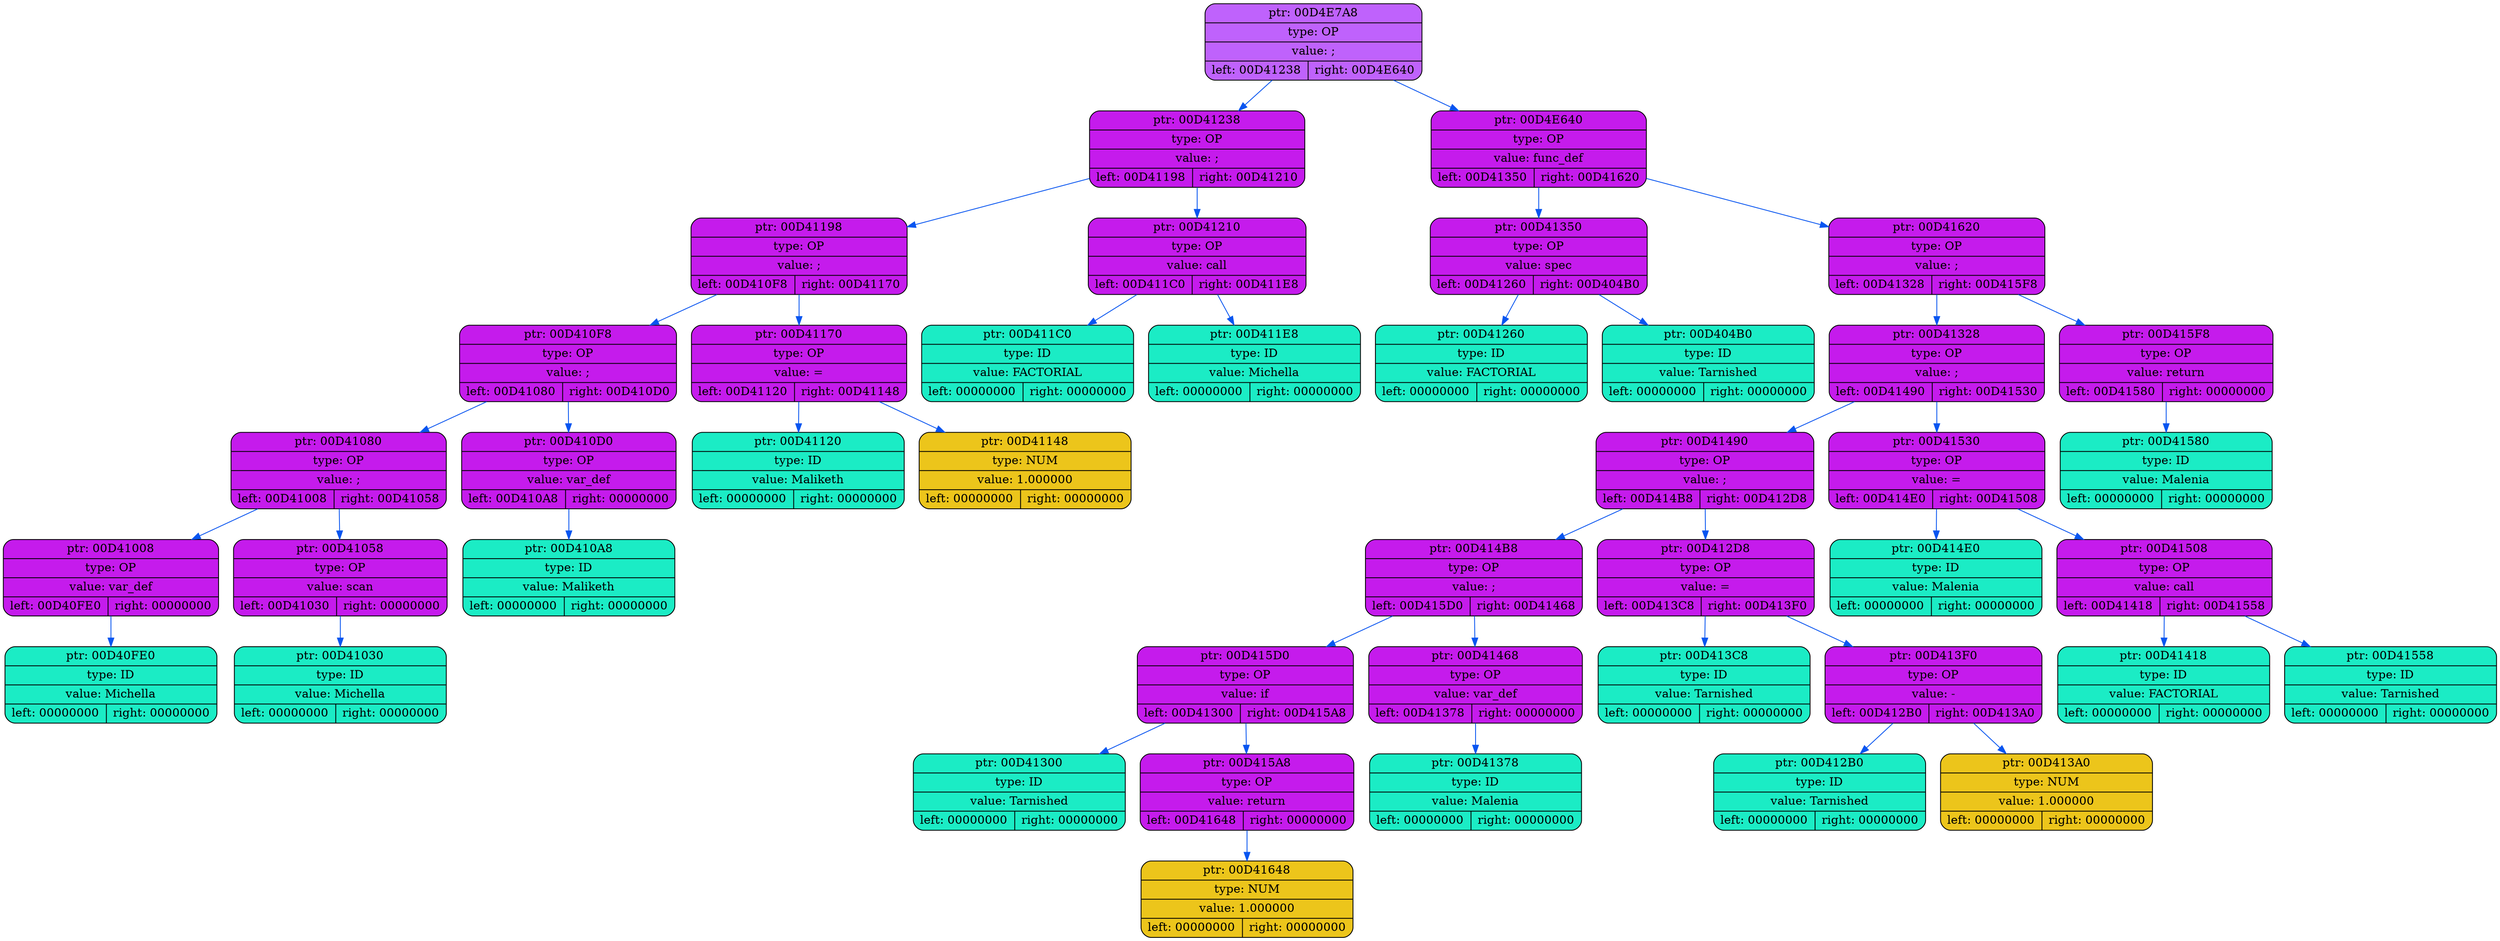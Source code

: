 digraph
{
    rankdir=TP

        node00D4E7A8[shape=record,style="rounded,filled",fillcolor="#BF62FC",label="{ ptr: 00D4E7A8 | type: OP | value: ;| { left: 00D41238 | right: 00D4E640 }}"];
    node00D4E7A8 -> node00D41238[color="#0855F0"]
    node00D41238[shape=record,style="rounded,filled",fillcolor="#C51BEC",label="{ ptr: 00D41238 | type: OP | value: ;| { left: 00D41198 | right: 00D41210 }}"];
    node00D41238 -> node00D41198[color="#0855F0"]
    node00D41198[shape=record,style="rounded,filled",fillcolor="#C51BEC",label="{ ptr: 00D41198 | type: OP | value: ;| { left: 00D410F8 | right: 00D41170 }}"];
    node00D41198 -> node00D410F8[color="#0855F0"]
    node00D410F8[shape=record,style="rounded,filled",fillcolor="#C51BEC",label="{ ptr: 00D410F8 | type: OP | value: ;| { left: 00D41080 | right: 00D410D0 }}"];
    node00D410F8 -> node00D41080[color="#0855F0"]
    node00D41080[shape=record,style="rounded,filled",fillcolor="#C51BEC",label="{ ptr: 00D41080 | type: OP | value: ;| { left: 00D41008 | right: 00D41058 }}"];
    node00D41080 -> node00D41008[color="#0855F0"]
    node00D41008[shape=record,style="rounded,filled",fillcolor="#C51BEC",label="{ ptr: 00D41008 | type: OP | value: var_def| { left: 00D40FE0 | right: 00000000 }}"];
    node00D41008 -> node00D40FE0[color="#0855F0"]
    node00D40FE0[shape=record,style="rounded,filled",fillcolor="#1BECC5",label="{ ptr: 00D40FE0 | type: ID | value: Michella| { left: 00000000 | right: 00000000 }}"];
    node00D41080 -> node00D41058[color="#0855F0"]
    node00D41058[shape=record,style="rounded,filled",fillcolor="#C51BEC",label="{ ptr: 00D41058 | type: OP | value: scan| { left: 00D41030 | right: 00000000 }}"];
    node00D41058 -> node00D41030[color="#0855F0"]
    node00D41030[shape=record,style="rounded,filled",fillcolor="#1BECC5",label="{ ptr: 00D41030 | type: ID | value: Michella| { left: 00000000 | right: 00000000 }}"];
    node00D410F8 -> node00D410D0[color="#0855F0"]
    node00D410D0[shape=record,style="rounded,filled",fillcolor="#C51BEC",label="{ ptr: 00D410D0 | type: OP | value: var_def| { left: 00D410A8 | right: 00000000 }}"];
    node00D410D0 -> node00D410A8[color="#0855F0"]
    node00D410A8[shape=record,style="rounded,filled",fillcolor="#1BECC5",label="{ ptr: 00D410A8 | type: ID | value: Maliketh| { left: 00000000 | right: 00000000 }}"];
    node00D41198 -> node00D41170[color="#0855F0"]
    node00D41170[shape=record,style="rounded,filled",fillcolor="#C51BEC",label="{ ptr: 00D41170 | type: OP | value: =| { left: 00D41120 | right: 00D41148 }}"];
    node00D41170 -> node00D41120[color="#0855F0"]
    node00D41120[shape=record,style="rounded,filled",fillcolor="#1BECC5",label="{ ptr: 00D41120 | type: ID | value: Maliketh| { left: 00000000 | right: 00000000 }}"];
    node00D41170 -> node00D41148[color="#0855F0"]
    node00D41148[shape=record,style="rounded,filled",fillcolor="#ECC51B",label="{ ptr: 00D41148 | type: NUM | value: 1.000000| { left: 00000000 | right: 00000000 }}"];
    node00D41238 -> node00D41210[color="#0855F0"]
    node00D41210[shape=record,style="rounded,filled",fillcolor="#C51BEC",label="{ ptr: 00D41210 | type: OP | value: call| { left: 00D411C0 | right: 00D411E8 }}"];
    node00D41210 -> node00D411C0[color="#0855F0"]
    node00D411C0[shape=record,style="rounded,filled",fillcolor="#1BECC5",label="{ ptr: 00D411C0 | type: ID | value: FACTORIAL| { left: 00000000 | right: 00000000 }}"];
    node00D41210 -> node00D411E8[color="#0855F0"]
    node00D411E8[shape=record,style="rounded,filled",fillcolor="#1BECC5",label="{ ptr: 00D411E8 | type: ID | value: Michella| { left: 00000000 | right: 00000000 }}"];
    node00D4E7A8 -> node00D4E640[color="#0855F0"]
    node00D4E640[shape=record,style="rounded,filled",fillcolor="#C51BEC",label="{ ptr: 00D4E640 | type: OP | value: func_def| { left: 00D41350 | right: 00D41620 }}"];
    node00D4E640 -> node00D41350[color="#0855F0"]
    node00D41350[shape=record,style="rounded,filled",fillcolor="#C51BEC",label="{ ptr: 00D41350 | type: OP | value: spec| { left: 00D41260 | right: 00D404B0 }}"];
    node00D41350 -> node00D41260[color="#0855F0"]
    node00D41260[shape=record,style="rounded,filled",fillcolor="#1BECC5",label="{ ptr: 00D41260 | type: ID | value: FACTORIAL| { left: 00000000 | right: 00000000 }}"];
    node00D41350 -> node00D404B0[color="#0855F0"]
    node00D404B0[shape=record,style="rounded,filled",fillcolor="#1BECC5",label="{ ptr: 00D404B0 | type: ID | value: Tarnished| { left: 00000000 | right: 00000000 }}"];
    node00D4E640 -> node00D41620[color="#0855F0"]
    node00D41620[shape=record,style="rounded,filled",fillcolor="#C51BEC",label="{ ptr: 00D41620 | type: OP | value: ;| { left: 00D41328 | right: 00D415F8 }}"];
    node00D41620 -> node00D41328[color="#0855F0"]
    node00D41328[shape=record,style="rounded,filled",fillcolor="#C51BEC",label="{ ptr: 00D41328 | type: OP | value: ;| { left: 00D41490 | right: 00D41530 }}"];
    node00D41328 -> node00D41490[color="#0855F0"]
    node00D41490[shape=record,style="rounded,filled",fillcolor="#C51BEC",label="{ ptr: 00D41490 | type: OP | value: ;| { left: 00D414B8 | right: 00D412D8 }}"];
    node00D41490 -> node00D414B8[color="#0855F0"]
    node00D414B8[shape=record,style="rounded,filled",fillcolor="#C51BEC",label="{ ptr: 00D414B8 | type: OP | value: ;| { left: 00D415D0 | right: 00D41468 }}"];
    node00D414B8 -> node00D415D0[color="#0855F0"]
    node00D415D0[shape=record,style="rounded,filled",fillcolor="#C51BEC",label="{ ptr: 00D415D0 | type: OP | value: if| { left: 00D41300 | right: 00D415A8 }}"];
    node00D415D0 -> node00D41300[color="#0855F0"]
    node00D41300[shape=record,style="rounded,filled",fillcolor="#1BECC5",label="{ ptr: 00D41300 | type: ID | value: Tarnished| { left: 00000000 | right: 00000000 }}"];
    node00D415D0 -> node00D415A8[color="#0855F0"]
    node00D415A8[shape=record,style="rounded,filled",fillcolor="#C51BEC",label="{ ptr: 00D415A8 | type: OP | value: return| { left: 00D41648 | right: 00000000 }}"];
    node00D415A8 -> node00D41648[color="#0855F0"]
    node00D41648[shape=record,style="rounded,filled",fillcolor="#ECC51B",label="{ ptr: 00D41648 | type: NUM | value: 1.000000| { left: 00000000 | right: 00000000 }}"];
    node00D414B8 -> node00D41468[color="#0855F0"]
    node00D41468[shape=record,style="rounded,filled",fillcolor="#C51BEC",label="{ ptr: 00D41468 | type: OP | value: var_def| { left: 00D41378 | right: 00000000 }}"];
    node00D41468 -> node00D41378[color="#0855F0"]
    node00D41378[shape=record,style="rounded,filled",fillcolor="#1BECC5",label="{ ptr: 00D41378 | type: ID | value: Malenia| { left: 00000000 | right: 00000000 }}"];
    node00D41490 -> node00D412D8[color="#0855F0"]
    node00D412D8[shape=record,style="rounded,filled",fillcolor="#C51BEC",label="{ ptr: 00D412D8 | type: OP | value: =| { left: 00D413C8 | right: 00D413F0 }}"];
    node00D412D8 -> node00D413C8[color="#0855F0"]
    node00D413C8[shape=record,style="rounded,filled",fillcolor="#1BECC5",label="{ ptr: 00D413C8 | type: ID | value: Tarnished| { left: 00000000 | right: 00000000 }}"];
    node00D412D8 -> node00D413F0[color="#0855F0"]
    node00D413F0[shape=record,style="rounded,filled",fillcolor="#C51BEC",label="{ ptr: 00D413F0 | type: OP | value: -| { left: 00D412B0 | right: 00D413A0 }}"];
    node00D413F0 -> node00D412B0[color="#0855F0"]
    node00D412B0[shape=record,style="rounded,filled",fillcolor="#1BECC5",label="{ ptr: 00D412B0 | type: ID | value: Tarnished| { left: 00000000 | right: 00000000 }}"];
    node00D413F0 -> node00D413A0[color="#0855F0"]
    node00D413A0[shape=record,style="rounded,filled",fillcolor="#ECC51B",label="{ ptr: 00D413A0 | type: NUM | value: 1.000000| { left: 00000000 | right: 00000000 }}"];
    node00D41328 -> node00D41530[color="#0855F0"]
    node00D41530[shape=record,style="rounded,filled",fillcolor="#C51BEC",label="{ ptr: 00D41530 | type: OP | value: =| { left: 00D414E0 | right: 00D41508 }}"];
    node00D41530 -> node00D414E0[color="#0855F0"]
    node00D414E0[shape=record,style="rounded,filled",fillcolor="#1BECC5",label="{ ptr: 00D414E0 | type: ID | value: Malenia| { left: 00000000 | right: 00000000 }}"];
    node00D41530 -> node00D41508[color="#0855F0"]
    node00D41508[shape=record,style="rounded,filled",fillcolor="#C51BEC",label="{ ptr: 00D41508 | type: OP | value: call| { left: 00D41418 | right: 00D41558 }}"];
    node00D41508 -> node00D41418[color="#0855F0"]
    node00D41418[shape=record,style="rounded,filled",fillcolor="#1BECC5",label="{ ptr: 00D41418 | type: ID | value: FACTORIAL| { left: 00000000 | right: 00000000 }}"];
    node00D41508 -> node00D41558[color="#0855F0"]
    node00D41558[shape=record,style="rounded,filled",fillcolor="#1BECC5",label="{ ptr: 00D41558 | type: ID | value: Tarnished| { left: 00000000 | right: 00000000 }}"];
    node00D41620 -> node00D415F8[color="#0855F0"]
    node00D415F8[shape=record,style="rounded,filled",fillcolor="#C51BEC",label="{ ptr: 00D415F8 | type: OP | value: return| { left: 00D41580 | right: 00000000 }}"];
    node00D415F8 -> node00D41580[color="#0855F0"]
    node00D41580[shape=record,style="rounded,filled",fillcolor="#1BECC5",label="{ ptr: 00D41580 | type: ID | value: Malenia| { left: 00000000 | right: 00000000 }}"];
}
